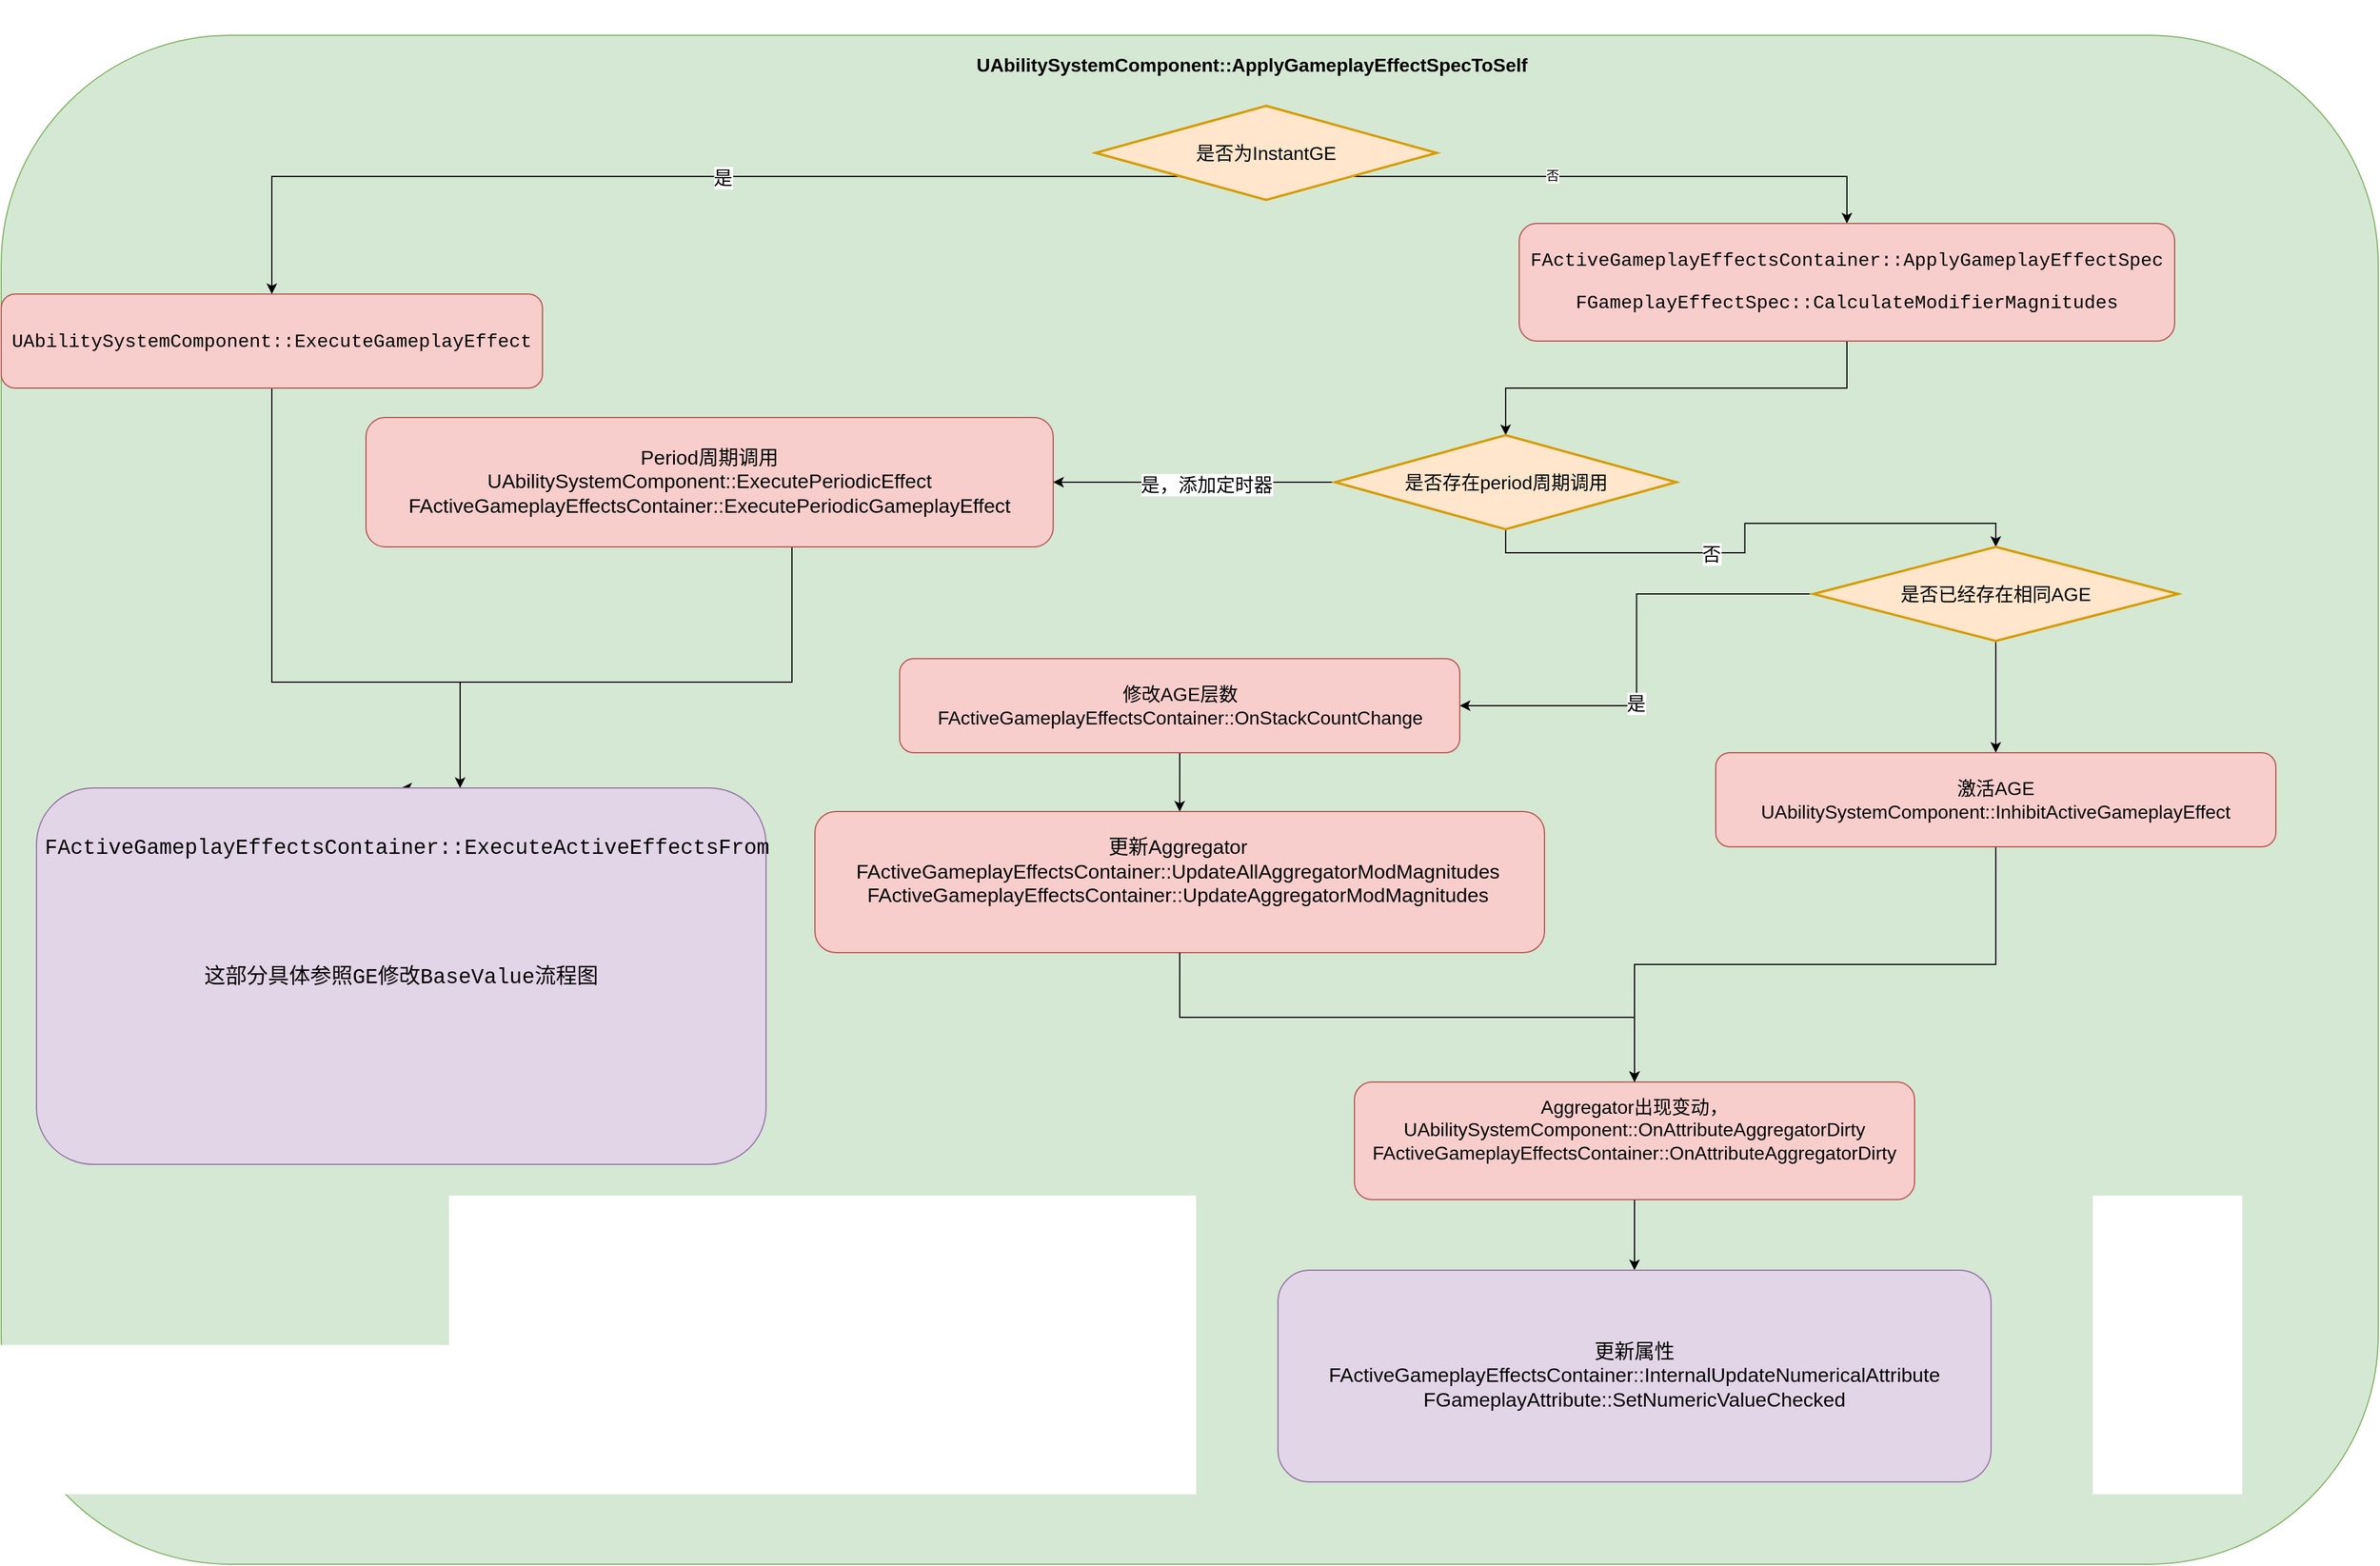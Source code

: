 <mxfile version="20.8.16" type="device"><diagram name="第 1 页" id="kfo05XLs2N2T4jGsehMT"><mxGraphModel dx="1350" dy="789" grid="1" gridSize="10" guides="1" tooltips="1" connect="1" arrows="1" fold="1" page="1" pageScale="1" pageWidth="827" pageHeight="1169" math="0" shadow="0"><root><mxCell id="0"/><mxCell id="1" parent="0"/><mxCell id="KiHt46OxXjJIQ3sSvcPr-1" value="" style="rounded=1;whiteSpace=wrap;html=1;fillColor=#d5e8d4;strokeColor=#82b366;movable=1;resizable=1;rotatable=1;deletable=1;editable=1;connectable=1;" parent="1" vertex="1"><mxGeometry x="60" y="70" width="2020" height="1300" as="geometry"/></mxCell><mxCell id="ad1SX9h-xkymG_2vIGSL-7" style="edgeStyle=orthogonalEdgeStyle;rounded=0;orthogonalLoop=1;jettySize=auto;html=1;exitX=0.5;exitY=1;exitDx=0;exitDy=0;entryX=0.5;entryY=0;entryDx=0;entryDy=0;fontSize=17;" parent="1" source="KiHt46OxXjJIQ3sSvcPr-2" target="KiHt46OxXjJIQ3sSvcPr-5" edge="1"><mxGeometry relative="1" as="geometry"><Array as="points"><mxPoint x="290" y="620"/><mxPoint x="450" y="620"/></Array></mxGeometry></mxCell><mxCell id="KiHt46OxXjJIQ3sSvcPr-2" value="&lt;p style=&quot;font-family: Consolas, &amp;quot;Courier New&amp;quot;, monospace; line-height: 24px; font-size: 16px;&quot;&gt;&lt;font style=&quot;font-size: 16px;&quot;&gt;UAbilitySystemComponent&lt;/font&gt;&lt;span style=&quot;background-color: initial;&quot;&gt;::ExecuteGameplayEffect&lt;/span&gt;&lt;/p&gt;" style="rounded=1;whiteSpace=wrap;html=1;labelBackgroundColor=none;fillColor=#f8cecc;strokeColor=#b85450;" parent="1" vertex="1"><mxGeometry x="60" y="290" width="460" height="80" as="geometry"/></mxCell><mxCell id="a5KXsvH5e3WnAw09ANx4-14" value="" style="edgeStyle=orthogonalEdgeStyle;rounded=0;orthogonalLoop=1;jettySize=auto;html=1;fontSize=17;" parent="1" source="KiHt46OxXjJIQ3sSvcPr-3" target="KiHt46OxXjJIQ3sSvcPr-4" edge="1"><mxGeometry relative="1" as="geometry"/></mxCell><mxCell id="KiHt46OxXjJIQ3sSvcPr-3" value="&lt;b&gt;&lt;font style=&quot;font-size: 16px;&quot;&gt;UAbilitySystemComponent::ApplyGameplayEffectSpecToSelf&lt;/font&gt;&lt;/b&gt;" style="text;html=1;strokeColor=none;fillColor=none;align=center;verticalAlign=middle;whiteSpace=wrap;rounded=0;fontColor=#000000;strokeWidth=2;" parent="1" vertex="1"><mxGeometry x="1000" y="40" width="246" height="110" as="geometry"/></mxCell><mxCell id="KiHt46OxXjJIQ3sSvcPr-7" style="edgeStyle=orthogonalEdgeStyle;rounded=0;orthogonalLoop=1;jettySize=auto;html=1;exitX=0;exitY=1;exitDx=0;exitDy=0;fontSize=16;fontColor=#000000;" parent="1" source="KiHt46OxXjJIQ3sSvcPr-4" target="KiHt46OxXjJIQ3sSvcPr-2" edge="1"><mxGeometry relative="1" as="geometry"/></mxCell><mxCell id="KiHt46OxXjJIQ3sSvcPr-8" value="是" style="edgeLabel;html=1;align=center;verticalAlign=middle;resizable=0;points=[];fontSize=16;fontColor=#000000;" parent="KiHt46OxXjJIQ3sSvcPr-7" vertex="1" connectable="0"><mxGeometry x="-0.107" y="1" relative="1" as="geometry"><mxPoint as="offset"/></mxGeometry></mxCell><mxCell id="ad1SX9h-xkymG_2vIGSL-1" style="edgeStyle=orthogonalEdgeStyle;rounded=0;orthogonalLoop=1;jettySize=auto;html=1;exitX=1;exitY=1;exitDx=0;exitDy=0;entryX=0.5;entryY=0;entryDx=0;entryDy=0;" parent="1" source="KiHt46OxXjJIQ3sSvcPr-4" target="KiHt46OxXjJIQ3sSvcPr-11" edge="1"><mxGeometry relative="1" as="geometry"/></mxCell><mxCell id="ad1SX9h-xkymG_2vIGSL-2" value="否" style="edgeLabel;html=1;align=center;verticalAlign=middle;resizable=0;points=[];" parent="ad1SX9h-xkymG_2vIGSL-1" vertex="1" connectable="0"><mxGeometry x="-0.266" y="1" relative="1" as="geometry"><mxPoint x="1" as="offset"/></mxGeometry></mxCell><mxCell id="KiHt46OxXjJIQ3sSvcPr-4" value="是否为InstantGE" style="rhombus;whiteSpace=wrap;html=1;labelBackgroundColor=none;strokeWidth=2;fontSize=16;fillColor=#ffe6cc;strokeColor=#d79b00;" parent="1" vertex="1"><mxGeometry x="990" y="130" width="290" height="80" as="geometry"/></mxCell><mxCell id="ad1SX9h-xkymG_2vIGSL-13" style="edgeStyle=orthogonalEdgeStyle;rounded=0;orthogonalLoop=1;jettySize=auto;html=1;exitX=0.5;exitY=1;exitDx=0;exitDy=0;entryX=0.5;entryY=0;entryDx=0;entryDy=0;fontSize=16;" parent="1" source="KiHt46OxXjJIQ3sSvcPr-11" target="ad1SX9h-xkymG_2vIGSL-12" edge="1"><mxGeometry relative="1" as="geometry"/></mxCell><mxCell id="KiHt46OxXjJIQ3sSvcPr-11" value="&lt;p style=&quot;line-height: 24px;&quot;&gt;&lt;font style=&quot;font-size: 16px;&quot; face=&quot;Consolas, Courier New, monospace&quot;&gt;FActiveGameplayEffectsContainer::ApplyGameplayEffectSpec&lt;/font&gt;&lt;br&gt;&lt;/p&gt;&lt;p style=&quot;line-height: 24px;&quot;&gt;&lt;font style=&quot;&quot; face=&quot;Consolas, Courier New, monospace&quot;&gt;&lt;font style=&quot;font-size: 16px;&quot;&gt;FGameplayEffectSpec::CalculateModifierMagnitudes&lt;/font&gt;&lt;br&gt;&lt;/font&gt;&lt;/p&gt;" style="rounded=1;whiteSpace=wrap;html=1;labelBackgroundColor=none;fillColor=#f8cecc;strokeColor=#b85450;" parent="1" vertex="1"><mxGeometry x="1350" y="230" width="557" height="100" as="geometry"/></mxCell><mxCell id="ad1SX9h-xkymG_2vIGSL-8" style="edgeStyle=orthogonalEdgeStyle;rounded=0;orthogonalLoop=1;jettySize=auto;html=1;exitX=0.5;exitY=1;exitDx=0;exitDy=0;fontSize=17;" parent="1" source="ad1SX9h-xkymG_2vIGSL-3" target="KiHt46OxXjJIQ3sSvcPr-5" edge="1"><mxGeometry relative="1" as="geometry"><Array as="points"><mxPoint x="732" y="620"/><mxPoint x="450" y="620"/></Array></mxGeometry></mxCell><mxCell id="ad1SX9h-xkymG_2vIGSL-3" value="&lt;font style=&quot;font-size: 17px;&quot;&gt;Period周期调用&lt;br&gt;&lt;span style=&quot;&quot;&gt;UAbilitySystemComponent::ExecutePeriodicEffect&lt;/span&gt;&lt;br&gt;&lt;span style=&quot;&quot;&gt;FActiveGameplayEffectsContainer::ExecutePeriodicGameplayEffect&lt;/span&gt;&lt;/font&gt;" style="rounded=1;whiteSpace=wrap;html=1;labelBackgroundColor=none;fillColor=#f8cecc;strokeColor=#b85450;" parent="1" vertex="1"><mxGeometry x="370" y="395" width="584" height="110" as="geometry"/></mxCell><mxCell id="ad1SX9h-xkymG_2vIGSL-6" value="" style="group" parent="1" vertex="1" connectable="0"><mxGeometry x="90" y="710" width="620" height="320" as="geometry"/></mxCell><mxCell id="KiHt46OxXjJIQ3sSvcPr-5" value="&lt;p style=&quot;font-family: Consolas, &amp;quot;Courier New&amp;quot;, monospace; font-size: 18px; line-height: 24px;&quot;&gt;这部分具体参照GE修改BaseValue流程图&lt;/p&gt;" style="rounded=1;whiteSpace=wrap;html=1;labelBackgroundColor=none;fillColor=#e1d5e7;strokeColor=#9673a6;" parent="ad1SX9h-xkymG_2vIGSL-6" vertex="1"><mxGeometry width="620" height="320" as="geometry"/></mxCell><mxCell id="KiHt46OxXjJIQ3sSvcPr-10" value="&lt;div style=&quot;font-family: Consolas, &amp;quot;Courier New&amp;quot;, monospace; font-size: 18px; line-height: 24px;&quot;&gt;FActiveGameplayEffectsContainer::ExecuteActiveEffectsFrom&lt;/div&gt;" style="text;html=1;strokeColor=none;fillColor=none;align=center;verticalAlign=middle;whiteSpace=wrap;rounded=0;fontSize=16;fontColor=#000000;" parent="ad1SX9h-xkymG_2vIGSL-6" vertex="1"><mxGeometry x="280" y="30" width="70" height="40" as="geometry"/></mxCell><mxCell id="ad1SX9h-xkymG_2vIGSL-11" value="" style="group" parent="1" vertex="1" connectable="0"><mxGeometry x="760" y="1000" width="620" height="240" as="geometry"/></mxCell><mxCell id="ad1SX9h-xkymG_2vIGSL-22" value="" style="group" parent="ad1SX9h-xkymG_2vIGSL-11" vertex="1" connectable="0"><mxGeometry x="-8.5" y="-270" width="620" height="240" as="geometry"/></mxCell><mxCell id="ad1SX9h-xkymG_2vIGSL-9" value="" style="rounded=1;whiteSpace=wrap;html=1;labelBackgroundColor=none;fillColor=#f8cecc;strokeColor=#b85450;" parent="ad1SX9h-xkymG_2vIGSL-22" vertex="1"><mxGeometry width="620" height="120" as="geometry"/></mxCell><mxCell id="ad1SX9h-xkymG_2vIGSL-10" value="&lt;br&gt;更新Aggregator&lt;br&gt;FActiveGameplayEffectsContainer::UpdateAllAggregatorModMagnitudes&lt;br&gt;FActiveGameplayEffectsContainer::UpdateAggregatorModMagnitudes" style="text;html=1;strokeColor=none;fillColor=none;align=center;verticalAlign=middle;whiteSpace=wrap;rounded=0;fontSize=17;" parent="ad1SX9h-xkymG_2vIGSL-22" vertex="1"><mxGeometry x="278.5" y="30" width="60" height="22.5" as="geometry"/></mxCell><mxCell id="ad1SX9h-xkymG_2vIGSL-14" style="edgeStyle=orthogonalEdgeStyle;rounded=0;orthogonalLoop=1;jettySize=auto;html=1;exitX=0;exitY=0.5;exitDx=0;exitDy=0;fontSize=16;" parent="1" source="ad1SX9h-xkymG_2vIGSL-12" target="ad1SX9h-xkymG_2vIGSL-3" edge="1"><mxGeometry relative="1" as="geometry"/></mxCell><mxCell id="ad1SX9h-xkymG_2vIGSL-15" value="是，添加定时器" style="edgeLabel;html=1;align=center;verticalAlign=middle;resizable=0;points=[];fontSize=16;" parent="ad1SX9h-xkymG_2vIGSL-14" vertex="1" connectable="0"><mxGeometry x="-0.085" y="2" relative="1" as="geometry"><mxPoint as="offset"/></mxGeometry></mxCell><mxCell id="ad1SX9h-xkymG_2vIGSL-17" style="edgeStyle=orthogonalEdgeStyle;rounded=0;orthogonalLoop=1;jettySize=auto;html=1;exitX=0.5;exitY=1;exitDx=0;exitDy=0;fontSize=16;" parent="1" source="ad1SX9h-xkymG_2vIGSL-12" target="ad1SX9h-xkymG_2vIGSL-16" edge="1"><mxGeometry relative="1" as="geometry"/></mxCell><mxCell id="ad1SX9h-xkymG_2vIGSL-18" value="否" style="edgeLabel;html=1;align=center;verticalAlign=middle;resizable=0;points=[];fontSize=16;" parent="ad1SX9h-xkymG_2vIGSL-17" vertex="1" connectable="0"><mxGeometry x="-0.193" y="-1" relative="1" as="geometry"><mxPoint as="offset"/></mxGeometry></mxCell><mxCell id="ad1SX9h-xkymG_2vIGSL-12" value="是否存在period周期调用" style="rhombus;whiteSpace=wrap;html=1;labelBackgroundColor=none;strokeWidth=2;fontSize=16;fillColor=#ffe6cc;strokeColor=#d79b00;" parent="1" vertex="1"><mxGeometry x="1193.5" y="410" width="290" height="80" as="geometry"/></mxCell><mxCell id="ad1SX9h-xkymG_2vIGSL-21" style="edgeStyle=orthogonalEdgeStyle;rounded=0;orthogonalLoop=1;jettySize=auto;html=1;exitX=0;exitY=0.5;exitDx=0;exitDy=0;entryX=1;entryY=0.5;entryDx=0;entryDy=0;fontSize=16;" parent="1" source="ad1SX9h-xkymG_2vIGSL-16" target="ad1SX9h-xkymG_2vIGSL-19" edge="1"><mxGeometry relative="1" as="geometry"/></mxCell><mxCell id="ad1SX9h-xkymG_2vIGSL-24" value="是" style="edgeLabel;html=1;align=center;verticalAlign=middle;resizable=0;points=[];fontSize=16;" parent="ad1SX9h-xkymG_2vIGSL-21" vertex="1" connectable="0"><mxGeometry x="0.228" y="-1" relative="1" as="geometry"><mxPoint as="offset"/></mxGeometry></mxCell><mxCell id="a5KXsvH5e3WnAw09ANx4-2" style="edgeStyle=orthogonalEdgeStyle;rounded=0;orthogonalLoop=1;jettySize=auto;html=1;exitX=0.5;exitY=1;exitDx=0;exitDy=0;" parent="1" source="ad1SX9h-xkymG_2vIGSL-16" target="a5KXsvH5e3WnAw09ANx4-1" edge="1"><mxGeometry relative="1" as="geometry"/></mxCell><mxCell id="ad1SX9h-xkymG_2vIGSL-16" value="是否已经存在相同AGE" style="rhombus;whiteSpace=wrap;html=1;labelBackgroundColor=none;strokeWidth=2;fontSize=16;fillColor=#ffe6cc;strokeColor=#d79b00;" parent="1" vertex="1"><mxGeometry x="1600" y="505" width="310" height="80" as="geometry"/></mxCell><mxCell id="ad1SX9h-xkymG_2vIGSL-23" style="edgeStyle=orthogonalEdgeStyle;rounded=0;orthogonalLoop=1;jettySize=auto;html=1;exitX=0.5;exitY=1;exitDx=0;exitDy=0;fontSize=16;" parent="1" source="ad1SX9h-xkymG_2vIGSL-19" target="ad1SX9h-xkymG_2vIGSL-9" edge="1"><mxGeometry relative="1" as="geometry"/></mxCell><mxCell id="ad1SX9h-xkymG_2vIGSL-19" value="&lt;font style=&quot;font-size: 16px;&quot;&gt;修改AGE层数&lt;br&gt;FActiveGameplayEffectsContainer::OnStackCountChange&lt;/font&gt;" style="rounded=1;whiteSpace=wrap;html=1;labelBackgroundColor=none;fillColor=#f8cecc;strokeColor=#b85450;" parent="1" vertex="1"><mxGeometry x="823.5" y="600" width="476" height="80" as="geometry"/></mxCell><mxCell id="a5KXsvH5e3WnAw09ANx4-4" style="edgeStyle=orthogonalEdgeStyle;rounded=0;orthogonalLoop=1;jettySize=auto;html=1;exitX=0.5;exitY=1;exitDx=0;exitDy=0;fontSize=16;" parent="1" source="a5KXsvH5e3WnAw09ANx4-1" target="a5KXsvH5e3WnAw09ANx4-3" edge="1"><mxGeometry relative="1" as="geometry"/></mxCell><mxCell id="a5KXsvH5e3WnAw09ANx4-1" value="&lt;font style=&quot;font-size: 16px;&quot;&gt;激活AGE&lt;br&gt;UAbilitySystemComponent::InhibitActiveGameplayEffect&lt;/font&gt;" style="rounded=1;whiteSpace=wrap;html=1;labelBackgroundColor=none;fillColor=#f8cecc;strokeColor=#b85450;" parent="1" vertex="1"><mxGeometry x="1517" y="680" width="476" height="80" as="geometry"/></mxCell><mxCell id="a5KXsvH5e3WnAw09ANx4-10" style="edgeStyle=orthogonalEdgeStyle;rounded=0;orthogonalLoop=1;jettySize=auto;html=1;exitX=0.5;exitY=1;exitDx=0;exitDy=0;fontSize=17;" parent="1" source="a5KXsvH5e3WnAw09ANx4-3" target="a5KXsvH5e3WnAw09ANx4-5" edge="1"><mxGeometry relative="1" as="geometry"/></mxCell><mxCell id="a5KXsvH5e3WnAw09ANx4-3" value="&lt;font style=&quot;font-size: 16px;&quot;&gt;Aggregator出现变动，&lt;br&gt;&lt;span style=&quot;&quot;&gt;UAbilitySystemComponent::OnAttributeAggregatorDirty&lt;/span&gt;&lt;br&gt;&lt;span style=&quot;&quot;&gt;FActiveGameplayEffectsContainer::OnAttributeAggregatorDirty&lt;br&gt;&lt;/span&gt;&lt;br&gt;&lt;/font&gt;" style="rounded=1;whiteSpace=wrap;html=1;labelBackgroundColor=none;fillColor=#f8cecc;strokeColor=#b85450;" parent="1" vertex="1"><mxGeometry x="1210" y="960" width="476" height="100" as="geometry"/></mxCell><mxCell id="a5KXsvH5e3WnAw09ANx4-5" value="&lt;font style=&quot;font-size: 17px;&quot;&gt;更新属性&lt;br&gt;FActiveGameplayEffectsContainer::InternalUpdateNumericalAttribute&lt;br&gt;FGameplayAttribute::SetNumericValueChecked&lt;br&gt;&lt;/font&gt;" style="rounded=1;whiteSpace=wrap;html=1;labelBackgroundColor=none;fillColor=#e1d5e7;strokeColor=#9673a6;" parent="1" vertex="1"><mxGeometry x="1145" y="1120" width="606" height="180" as="geometry"/></mxCell><mxCell id="a5KXsvH5e3WnAw09ANx4-13" style="edgeStyle=orthogonalEdgeStyle;rounded=0;orthogonalLoop=1;jettySize=auto;html=1;exitX=0.5;exitY=1;exitDx=0;exitDy=0;entryX=0.5;entryY=0;entryDx=0;entryDy=0;fontSize=17;" parent="1" source="ad1SX9h-xkymG_2vIGSL-9" target="a5KXsvH5e3WnAw09ANx4-3" edge="1"><mxGeometry relative="1" as="geometry"/></mxCell></root></mxGraphModel></diagram></mxfile>